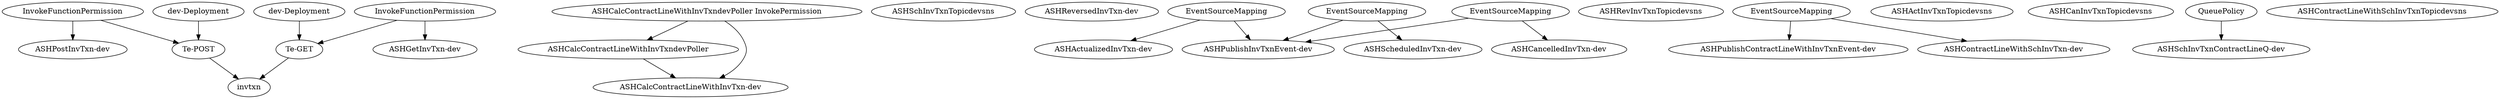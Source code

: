 strict digraph "" {
ASHPostInvTxndevlambda [image="./AWS_Simple_Icons/Compute/Compute_AWSLambda.png", label="ASHPostInvTxn-dev", resource=<troposphere.awslambda.Function object at 0x0553AF70>];
ASHCalcContractLineWithInvTxndevPoller [image="./AWS_Simple_Icons/Compute/Compute_AWSLambda.png", label=ASHCalcContractLineWithInvTxndevPoller, resource=<troposphere.events.Rule object at 0x0553AAD0>];
ASHSchInvTxnTopicdevsns [image="./AWS_Simple_Icons/Messaging/Messaging_AmazonSNS_topic.png", label=ASHSchInvTxnTopicdevsns, resource=<troposphere.sns.Topic object at 0x054503B0>];
ASHReversedInvTxndevdynamodb [image="./AWS_Simple_Icons/Database/Database_AmazonDynamoDB_table.png", label="ASHReversedInvTxn-dev", resource=<troposphere.dynamodb.Table object at 0x0553A6F0>];
ASHCalcContractLineWithInvTxndevPollerPermission [image="./AWS_Simple_Icons/Compute/Compute_AWSLambda.png", label="ASHCalcContractLineWithInvTxndevPoller InvokePermission", resource=<troposphere.awslambda.Permission object at 0x0553AB30>];
invtxnGETMethod [image="./AWS_Simple_Icons/Application Services/ApplicationServices_AmazonAPIGateway.png", label="Te-GET", resource=<troposphere.apigateway.Method object at 0x0553ADD0>];
ASHPublishInvTxnEventdevASHActualizedInvTxndevdynamodbEventSourceMapping [image="./AWS_Simple_Icons/Compute/Compute_AWSLambda.png", label=EventSourceMapping, resource=<troposphere.awslambda.EventSourceMapping object at 0x054352F0>];
invtxnGETPathPermission [image="./AWS_Simple_Icons/Compute/Compute_AWSLambda.png", label=InvokeFunctionPermission, resource=<troposphere.awslambda.Permission object at 0x0553AEF0>];
cvupu8wbzkbea5674706f9404ebb75bfdfb57b1410Deployment [image="./AWS_Simple_Icons/Application Services/ApplicationServices_AmazonAPIGateway.png", label="dev-Deployment", resource=<troposphere.apigateway.Deployment object at 0x0553AE10>];
ASHActualizedInvTxndevdynamodb [image="./AWS_Simple_Icons/Database/Database_AmazonDynamoDB_table.png", label="ASHActualizedInvTxn-dev", resource=<troposphere.dynamodb.Table object at 0x043CC090>];
ASHRevInvTxnTopicdevsns [image="./AWS_Simple_Icons/Messaging/Messaging_AmazonSNS_topic.png", label=ASHRevInvTxnTopicdevsns, resource=<troposphere.sns.Topic object at 0x05450390>];
ASHPublishContractLineWithInvTxnEventdevlambda [image="./AWS_Simple_Icons/Compute/Compute_AWSLambda.png", label="ASHPublishContractLineWithInvTxnEvent-dev", resource=<troposphere.awslambda.Function object at 0x054502B0>];
ASHPublishInvTxnEventdevlambda [image="./AWS_Simple_Icons/Compute/Compute_AWSLambda.png", label="ASHPublishInvTxnEvent-dev", resource=<troposphere.awslambda.Function object at 0x05450350>];
ASHActInvTxnTopicdevsns [image="./AWS_Simple_Icons/Messaging/Messaging_AmazonSNS_topic.png", label=ASHActInvTxnTopicdevsns, resource=<troposphere.sns.Topic object at 0x0553AFF0>];
ASHCanInvTxnTopicdevsns [image="./AWS_Simple_Icons/Messaging/Messaging_AmazonSNS_topic.png", label=ASHCanInvTxnTopicdevsns, resource=<troposphere.sns.Topic object at 0x0553A990>];
ASHContractLineWithSchInvTxndevdynamodb [image="./AWS_Simple_Icons/Database/Database_AmazonDynamoDB_table.png", label="ASHContractLineWithSchInvTxn-dev", resource=<troposphere.dynamodb.Table object at 0x0553A5D0>];
ASHSchInvTxnContractLineQdevsqs [image="./AWS_Simple_Icons/Messaging/Messaging_AmazonSQS_queue.png", label="ASHSchInvTxnContractLineQ-dev", resource=<troposphere.sqs.Queue object at 0x054505D0>];
ASHScheduledInvTxndevdynamodb [image="./AWS_Simple_Icons/Database/Database_AmazonDynamoDB_table.png", label="ASHScheduledInvTxn-dev", resource=<troposphere.dynamodb.Table object at 0x0553A970>];
ASHPublishInvTxnEventdevASHScheduledInvTxndevdynamodbEventSourceMapping [image="./AWS_Simple_Icons/Compute/Compute_AWSLambda.png", label=EventSourceMapping, resource=<troposphere.awslambda.EventSourceMapping object at 0x0553A9D0>];
invtxnPath [image="./AWS_Simple_Icons/Application Services/ApplicationServices_AmazonAPIGateway.png", label=invtxn, resource=<troposphere.apigateway.Resource object at 0x05450050>];
cvupu8wbzk67fca4e11f9d4506b624f618e9b90c16Deployment [image="./AWS_Simple_Icons/Application Services/ApplicationServices_AmazonAPIGateway.png", label="dev-Deployment", resource=<troposphere.apigateway.Deployment object at 0x05450130>];
ASHSchInvTxnTopicdevQueuePolicy [image="./AWS_Simple_Icons/Messaging/Messaging_AmazonSQS_queue.png", label=QueuePolicy, resource=<troposphere.sqs.QueuePolicy object at 0x054505B0>];
invtxnPOSTMethod [image="./AWS_Simple_Icons/Application Services/ApplicationServices_AmazonAPIGateway.png", label="Te-POST", resource=<troposphere.apigateway.Method object at 0x054500F0>];
ASHCancelledInvTxndevdynamodb [image="./AWS_Simple_Icons/Database/Database_AmazonDynamoDB_table.png", label="ASHCancelledInvTxn-dev", resource=<troposphere.dynamodb.Table object at 0x05435590>];
invtxnPOSTPathPermission [image="./AWS_Simple_Icons/Compute/Compute_AWSLambda.png", label=InvokeFunctionPermission, resource=<troposphere.awslambda.Permission object at 0x05450210>];
ASHCalcContractLineWithInvTxndevlambda [image="./AWS_Simple_Icons/Compute/Compute_AWSLambda.png", label="ASHCalcContractLineWithInvTxn-dev", resource=<troposphere.awslambda.Function object at 0x0553AA70>];
ASHGetInvTxndevlambda [image="./AWS_Simple_Icons/Compute/Compute_AWSLambda.png", label="ASHGetInvTxn-dev", resource=<troposphere.awslambda.Function object at 0x0553ABF0>];
ASHPublishContractLineWithInvTxnEventdevASHContractLineWithSchInvTxndevdynamodbEventSourceMapping [image="./AWS_Simple_Icons/Compute/Compute_AWSLambda.png", label=EventSourceMapping, resource=<troposphere.awslambda.EventSourceMapping object at 0x0553A630>];
ASHPublishInvTxnEventdevASHCancelledInvTxndevdynamodbEventSourceMapping [image="./AWS_Simple_Icons/Compute/Compute_AWSLambda.png", label=EventSourceMapping, resource=<troposphere.awslambda.EventSourceMapping object at 0x054590F0>];
ASHContractLineWithSchInvTxnTopicdevsns [image="./AWS_Simple_Icons/Messaging/Messaging_AmazonSNS_topic.png", label=ASHContractLineWithSchInvTxnTopicdevsns, resource=<troposphere.sns.Topic object at 0x05450370>];
ASHCalcContractLineWithInvTxndevPoller -> ASHCalcContractLineWithInvTxndevlambda;
ASHCalcContractLineWithInvTxndevPollerPermission -> ASHCalcContractLineWithInvTxndevlambda;
ASHCalcContractLineWithInvTxndevPollerPermission -> ASHCalcContractLineWithInvTxndevPoller;
invtxnGETMethod -> invtxnPath;
ASHPublishInvTxnEventdevASHActualizedInvTxndevdynamodbEventSourceMapping -> ASHActualizedInvTxndevdynamodb;
ASHPublishInvTxnEventdevASHActualizedInvTxndevdynamodbEventSourceMapping -> ASHPublishInvTxnEventdevlambda;
invtxnGETPathPermission -> ASHGetInvTxndevlambda;
invtxnGETPathPermission -> invtxnGETMethod;
cvupu8wbzkbea5674706f9404ebb75bfdfb57b1410Deployment -> invtxnGETMethod;
ASHPublishInvTxnEventdevASHScheduledInvTxndevdynamodbEventSourceMapping -> ASHScheduledInvTxndevdynamodb;
ASHPublishInvTxnEventdevASHScheduledInvTxndevdynamodbEventSourceMapping -> ASHPublishInvTxnEventdevlambda;
cvupu8wbzk67fca4e11f9d4506b624f618e9b90c16Deployment -> invtxnPOSTMethod;
ASHSchInvTxnTopicdevQueuePolicy -> ASHSchInvTxnContractLineQdevsqs;
invtxnPOSTMethod -> invtxnPath;
invtxnPOSTPathPermission -> invtxnPOSTMethod;
invtxnPOSTPathPermission -> ASHPostInvTxndevlambda;
ASHPublishContractLineWithInvTxnEventdevASHContractLineWithSchInvTxndevdynamodbEventSourceMapping -> ASHPublishContractLineWithInvTxnEventdevlambda;
ASHPublishContractLineWithInvTxnEventdevASHContractLineWithSchInvTxndevdynamodbEventSourceMapping -> ASHContractLineWithSchInvTxndevdynamodb;
ASHPublishInvTxnEventdevASHCancelledInvTxndevdynamodbEventSourceMapping -> ASHCancelledInvTxndevdynamodb;
ASHPublishInvTxnEventdevASHCancelledInvTxndevdynamodbEventSourceMapping -> ASHPublishInvTxnEventdevlambda;
}
